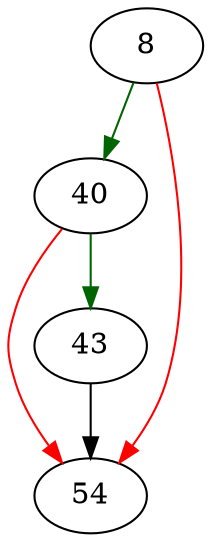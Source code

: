 strict digraph "addWhereTerm" {
	// Node definitions.
	8 [entry=true];
	40;
	54;
	43;

	// Edge definitions.
	8 -> 40 [
		color=darkgreen
		cond=true
	];
	8 -> 54 [
		color=red
		cond=false
	];
	40 -> 54 [
		color=red
		cond=false
	];
	40 -> 43 [
		color=darkgreen
		cond=true
	];
	43 -> 54;
}